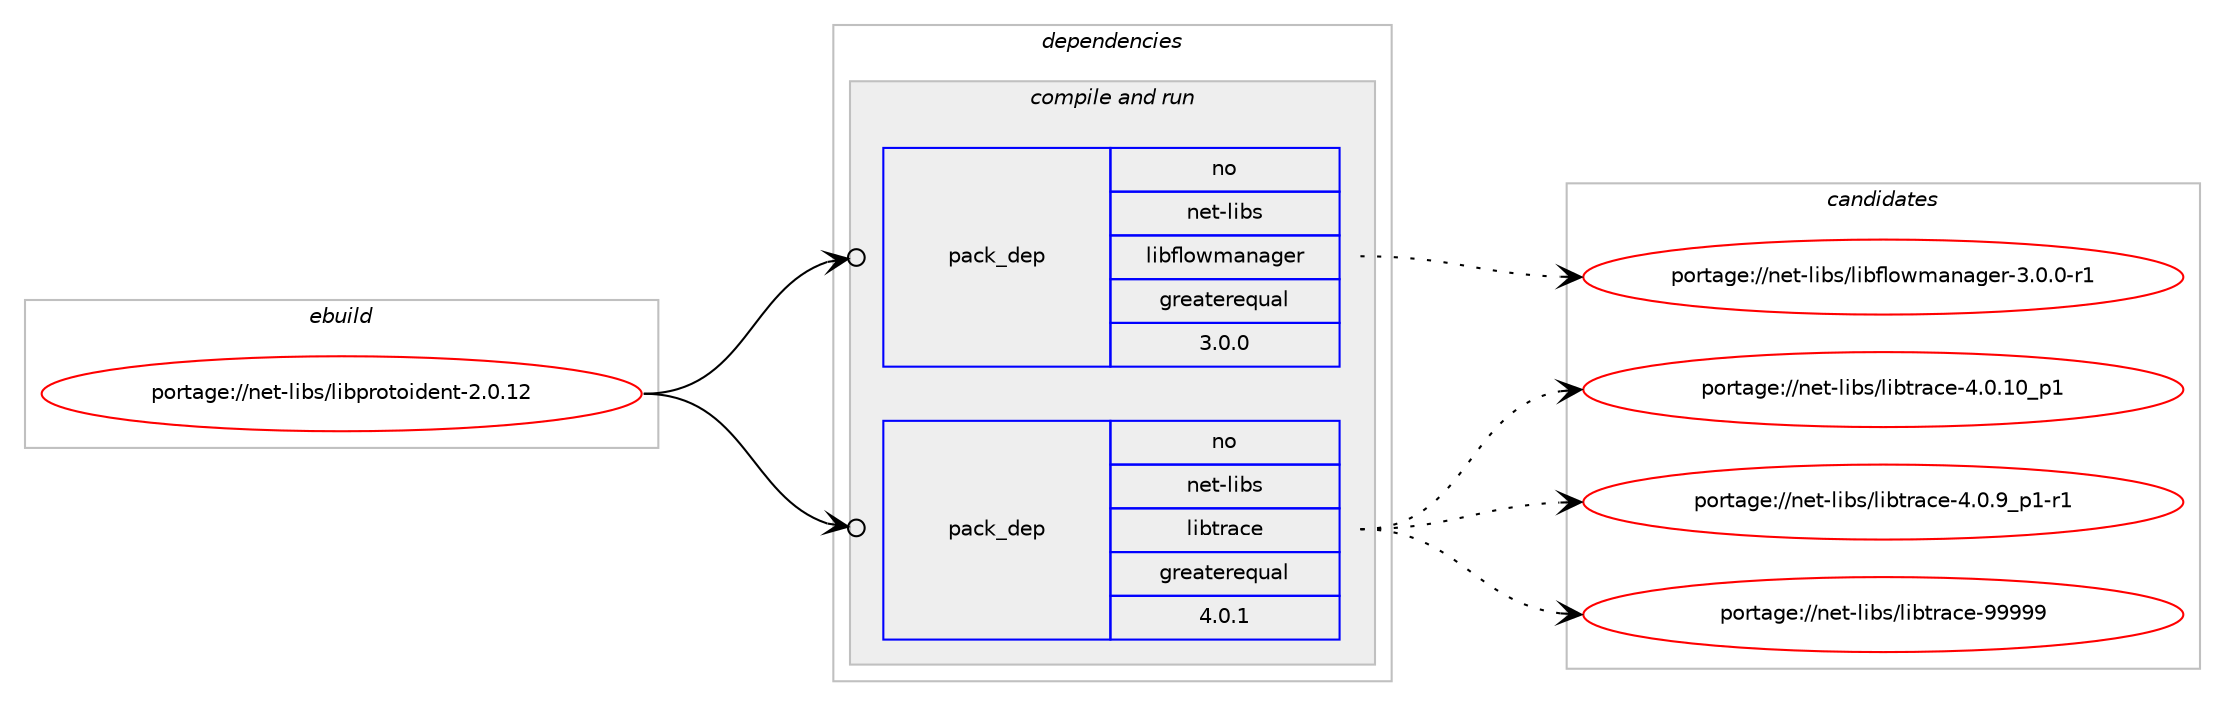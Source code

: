 digraph prolog {

# *************
# Graph options
# *************

newrank=true;
concentrate=true;
compound=true;
graph [rankdir=LR,fontname=Helvetica,fontsize=10,ranksep=1.5];#, ranksep=2.5, nodesep=0.2];
edge  [arrowhead=vee];
node  [fontname=Helvetica,fontsize=10];

# **********
# The ebuild
# **********

subgraph cluster_leftcol {
color=gray;
rank=same;
label=<<i>ebuild</i>>;
id [label="portage://net-libs/libprotoident-2.0.12", color=red, width=4, href="../net-libs/libprotoident-2.0.12.svg"];
}

# ****************
# The dependencies
# ****************

subgraph cluster_midcol {
color=gray;
label=<<i>dependencies</i>>;
subgraph cluster_compile {
fillcolor="#eeeeee";
style=filled;
label=<<i>compile</i>>;
}
subgraph cluster_compileandrun {
fillcolor="#eeeeee";
style=filled;
label=<<i>compile and run</i>>;
subgraph pack264024 {
dependency359989 [label=<<TABLE BORDER="0" CELLBORDER="1" CELLSPACING="0" CELLPADDING="4" WIDTH="220"><TR><TD ROWSPAN="6" CELLPADDING="30">pack_dep</TD></TR><TR><TD WIDTH="110">no</TD></TR><TR><TD>net-libs</TD></TR><TR><TD>libflowmanager</TD></TR><TR><TD>greaterequal</TD></TR><TR><TD>3.0.0</TD></TR></TABLE>>, shape=none, color=blue];
}
id:e -> dependency359989:w [weight=20,style="solid",arrowhead="odotvee"];
subgraph pack264025 {
dependency359990 [label=<<TABLE BORDER="0" CELLBORDER="1" CELLSPACING="0" CELLPADDING="4" WIDTH="220"><TR><TD ROWSPAN="6" CELLPADDING="30">pack_dep</TD></TR><TR><TD WIDTH="110">no</TD></TR><TR><TD>net-libs</TD></TR><TR><TD>libtrace</TD></TR><TR><TD>greaterequal</TD></TR><TR><TD>4.0.1</TD></TR></TABLE>>, shape=none, color=blue];
}
id:e -> dependency359990:w [weight=20,style="solid",arrowhead="odotvee"];
}
subgraph cluster_run {
fillcolor="#eeeeee";
style=filled;
label=<<i>run</i>>;
}
}

# **************
# The candidates
# **************

subgraph cluster_choices {
rank=same;
color=gray;
label=<<i>candidates</i>>;

subgraph choice264024 {
color=black;
nodesep=1;
choiceportage1101011164510810598115471081059810210811111910997110971031011144551464846484511449 [label="portage://net-libs/libflowmanager-3.0.0-r1", color=red, width=4,href="../net-libs/libflowmanager-3.0.0-r1.svg"];
dependency359989:e -> choiceportage1101011164510810598115471081059810210811111910997110971031011144551464846484511449:w [style=dotted,weight="100"];
}
subgraph choice264025 {
color=black;
nodesep=1;
choiceportage110101116451081059811547108105981161149799101455246484649489511249 [label="portage://net-libs/libtrace-4.0.10_p1", color=red, width=4,href="../net-libs/libtrace-4.0.10_p1.svg"];
choiceportage11010111645108105981154710810598116114979910145524648465795112494511449 [label="portage://net-libs/libtrace-4.0.9_p1-r1", color=red, width=4,href="../net-libs/libtrace-4.0.9_p1-r1.svg"];
choiceportage110101116451081059811547108105981161149799101455757575757 [label="portage://net-libs/libtrace-99999", color=red, width=4,href="../net-libs/libtrace-99999.svg"];
dependency359990:e -> choiceportage110101116451081059811547108105981161149799101455246484649489511249:w [style=dotted,weight="100"];
dependency359990:e -> choiceportage11010111645108105981154710810598116114979910145524648465795112494511449:w [style=dotted,weight="100"];
dependency359990:e -> choiceportage110101116451081059811547108105981161149799101455757575757:w [style=dotted,weight="100"];
}
}

}
